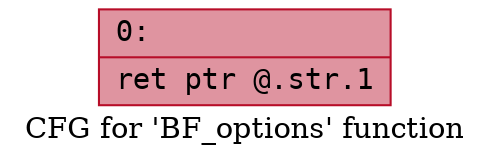 digraph "CFG for 'BF_options' function" {
	label="CFG for 'BF_options' function";

	Node0x600001815e50 [shape=record,color="#b70d28ff", style=filled, fillcolor="#b70d2870" fontname="Courier",label="{0:\l|  ret ptr @.str.1\l}"];
}
